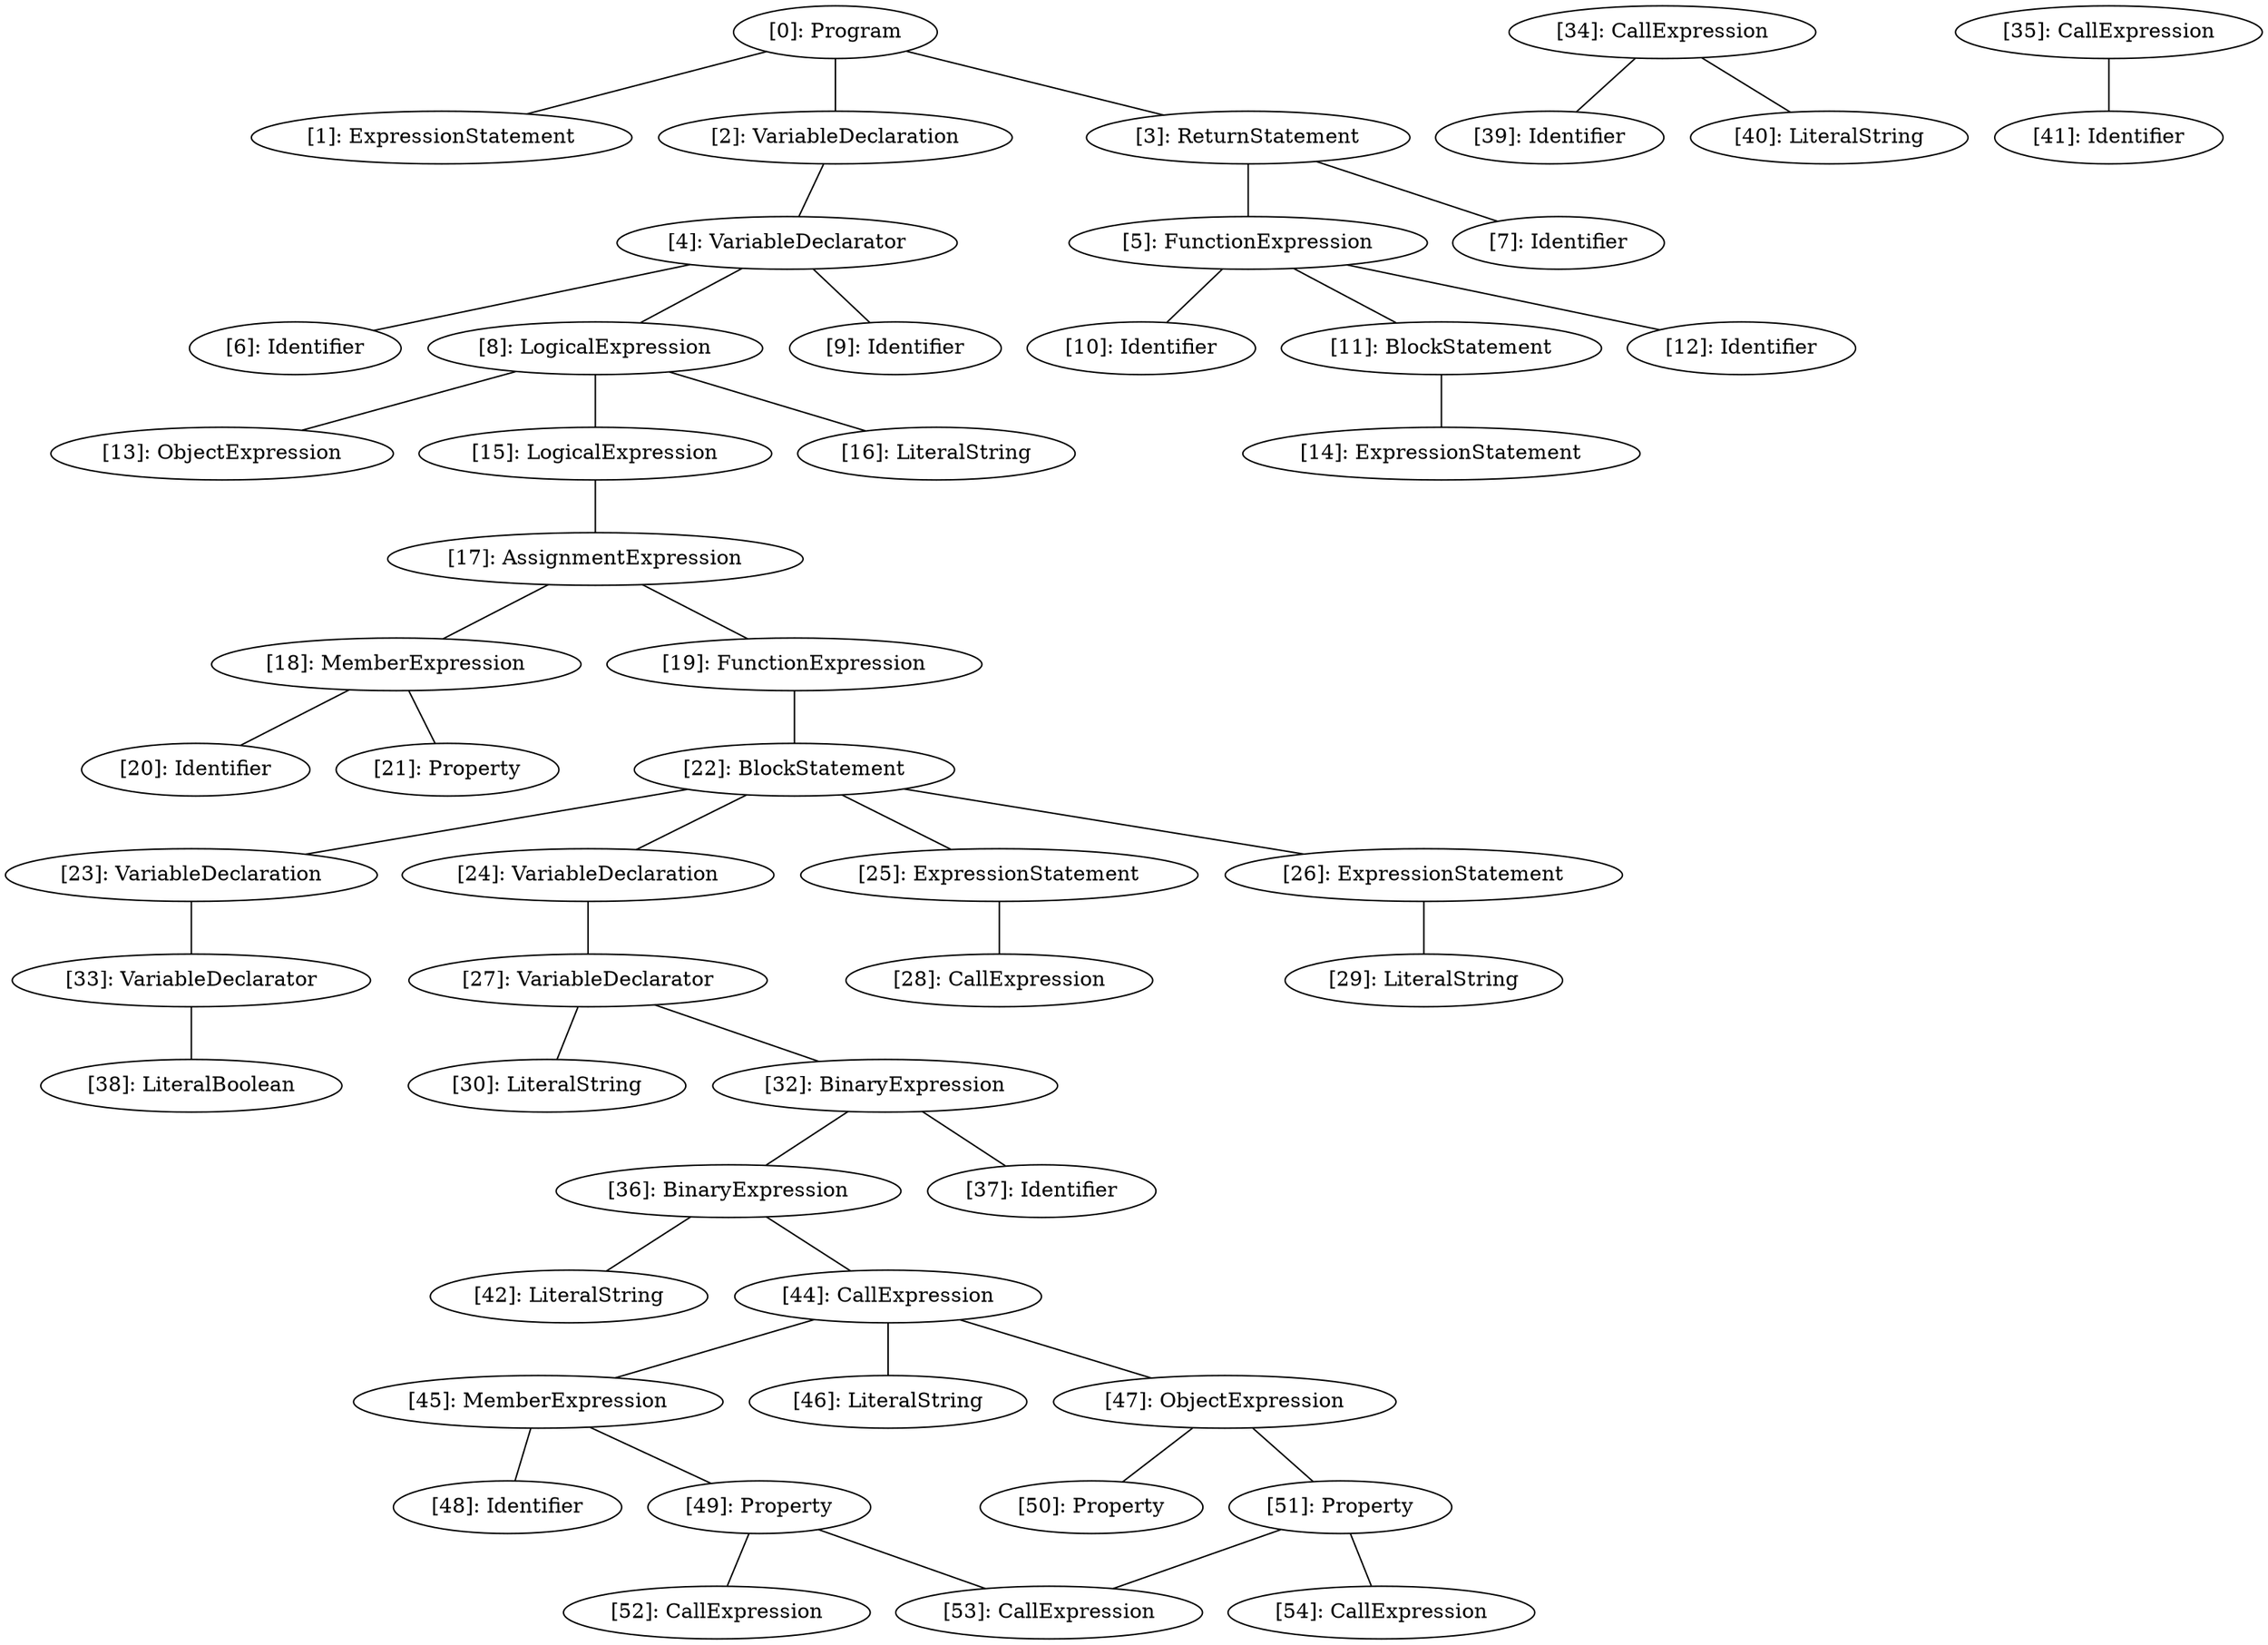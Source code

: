// Result
graph {
	0 [label="[0]: Program"]
	1 [label="[1]: ExpressionStatement"]
	2 [label="[2]: VariableDeclaration"]
	3 [label="[3]: ReturnStatement"]
	4 [label="[4]: VariableDeclarator"]
	5 [label="[5]: FunctionExpression"]
	6 [label="[6]: Identifier"]
	7 [label="[7]: Identifier"]
	8 [label="[8]: LogicalExpression"]
	9 [label="[9]: Identifier"]
	10 [label="[10]: Identifier"]
	11 [label="[11]: BlockStatement"]
	12 [label="[12]: Identifier"]
	13 [label="[13]: ObjectExpression"]
	14 [label="[14]: ExpressionStatement"]
	15 [label="[15]: LogicalExpression"]
	16 [label="[16]: LiteralString"]
	17 [label="[17]: AssignmentExpression"]
	18 [label="[18]: MemberExpression"]
	19 [label="[19]: FunctionExpression"]
	20 [label="[20]: Identifier"]
	21 [label="[21]: Property"]
	22 [label="[22]: BlockStatement"]
	23 [label="[23]: VariableDeclaration"]
	24 [label="[24]: VariableDeclaration"]
	25 [label="[25]: ExpressionStatement"]
	26 [label="[26]: ExpressionStatement"]
	27 [label="[27]: VariableDeclarator"]
	28 [label="[28]: CallExpression"]
	29 [label="[29]: LiteralString"]
	30 [label="[30]: LiteralString"]
	32 [label="[32]: BinaryExpression"]
	33 [label="[33]: VariableDeclarator"]
	34 [label="[34]: CallExpression"]
	35 [label="[35]: CallExpression"]
	36 [label="[36]: BinaryExpression"]
	37 [label="[37]: Identifier"]
	38 [label="[38]: LiteralBoolean"]
	39 [label="[39]: Identifier"]
	40 [label="[40]: LiteralString"]
	41 [label="[41]: Identifier"]
	42 [label="[42]: LiteralString"]
	44 [label="[44]: CallExpression"]
	45 [label="[45]: MemberExpression"]
	46 [label="[46]: LiteralString"]
	47 [label="[47]: ObjectExpression"]
	48 [label="[48]: Identifier"]
	49 [label="[49]: Property"]
	50 [label="[50]: Property"]
	51 [label="[51]: Property"]
	52 [label="[52]: CallExpression"]
	53 [label="[53]: CallExpression"]
	54 [label="[54]: CallExpression"]
	0 -- 1
	0 -- 2
	0 -- 3
	2 -- 4
	3 -- 5
	3 -- 7
	4 -- 6
	4 -- 8
	4 -- 9
	5 -- 10
	5 -- 11
	5 -- 12
	8 -- 13
	8 -- 15
	8 -- 16
	11 -- 14
	15 -- 17
	17 -- 18
	17 -- 19
	18 -- 20
	18 -- 21
	19 -- 22
	22 -- 23
	22 -- 24
	22 -- 25
	22 -- 26
	23 -- 33
	24 -- 27
	25 -- 28
	26 -- 29
	27 -- 30
	27 -- 32
	32 -- 36
	32 -- 37
	33 -- 38
	34 -- 39
	34 -- 40
	35 -- 41
	36 -- 42
	36 -- 44
	44 -- 45
	44 -- 46
	44 -- 47
	45 -- 48
	45 -- 49
	47 -- 50
	47 -- 51
	49 -- 52
	49 -- 53
	51 -- 53
	51 -- 54
}
